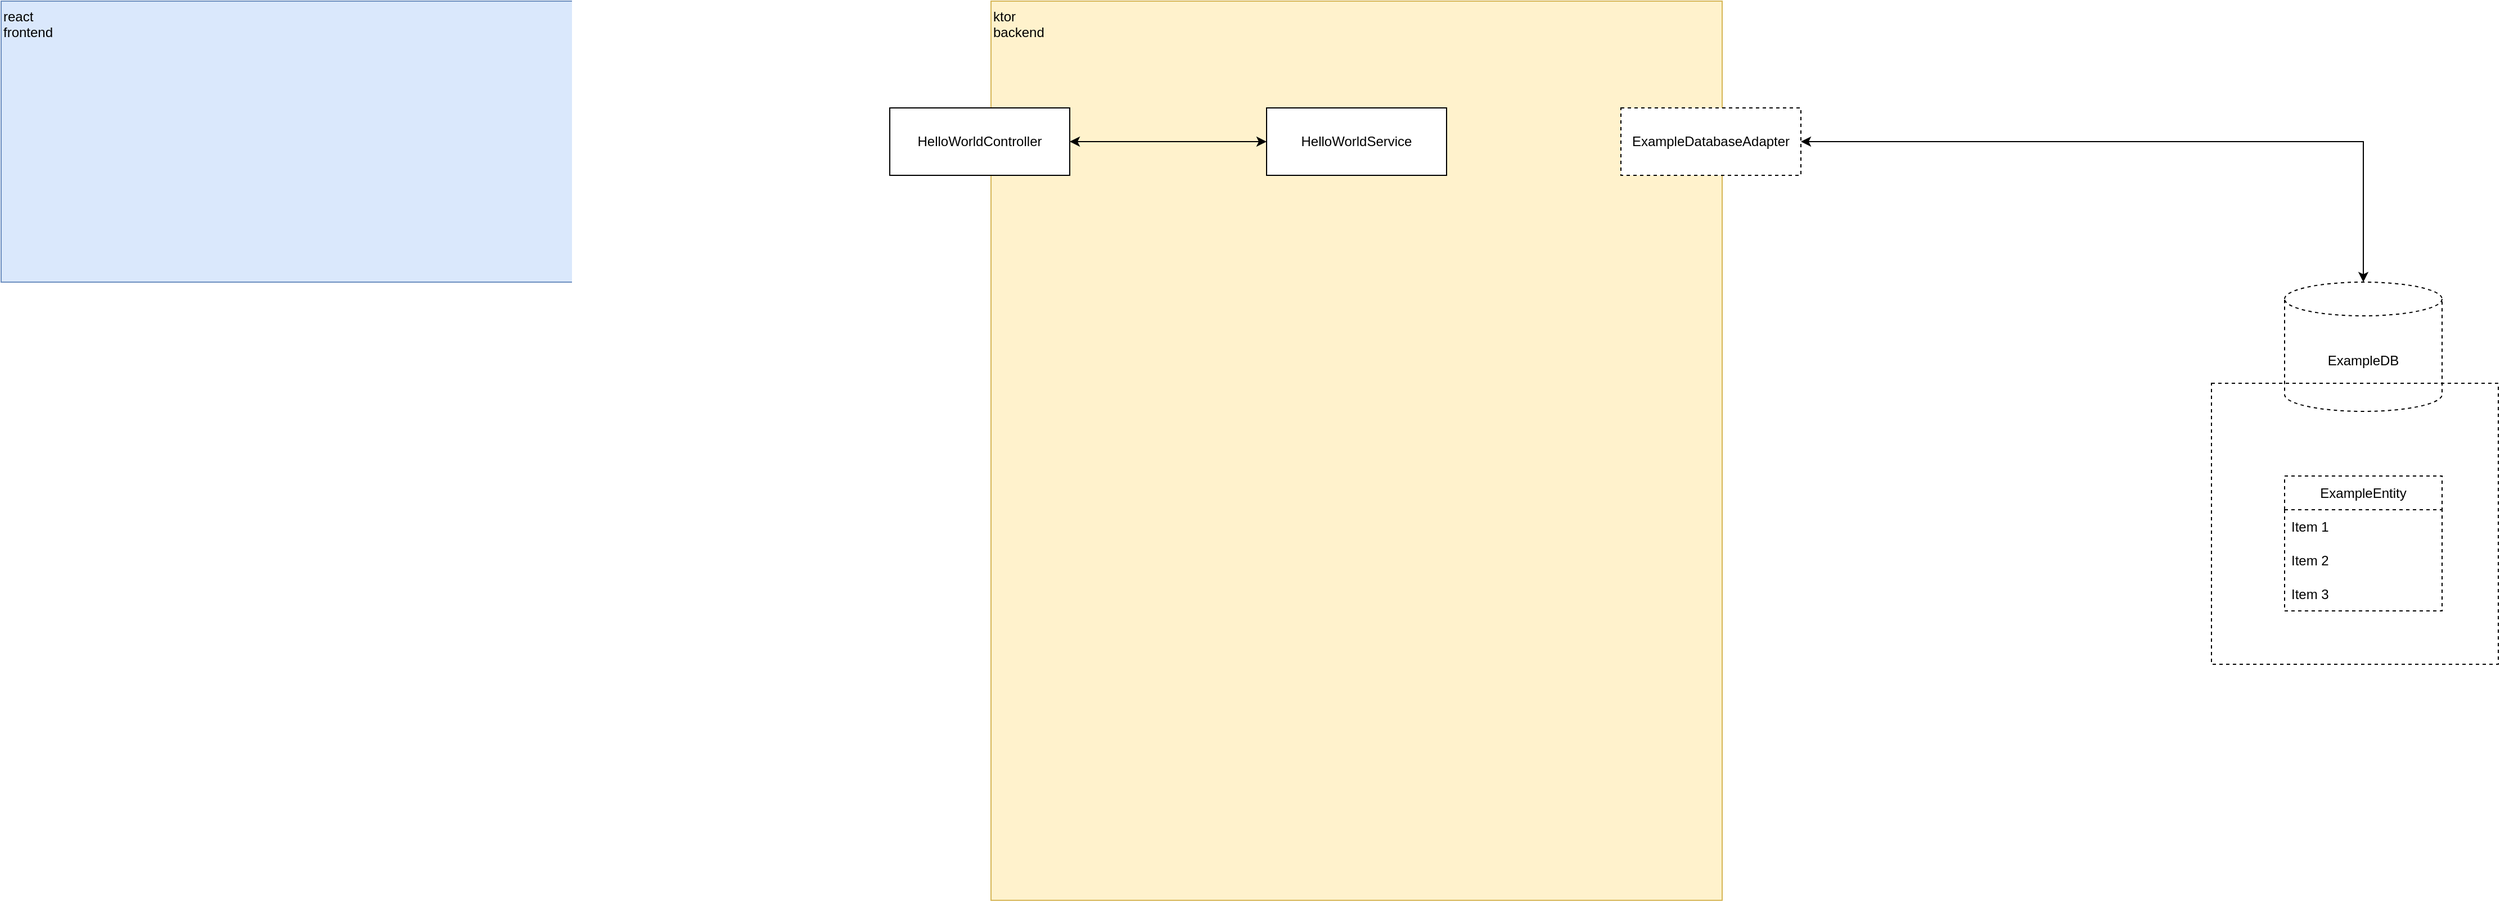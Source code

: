 <mxfile version="24.7.17">
  <diagram name="Page-1" id="0eHJ7MtMPAZvea-WposX">
    <mxGraphModel dx="2142" dy="1154" grid="1" gridSize="10" guides="1" tooltips="1" connect="1" arrows="1" fold="1" page="1" pageScale="1" pageWidth="850" pageHeight="1100" math="0" shadow="0">
      <root>
        <mxCell id="0" />
        <mxCell id="1" parent="0" />
        <mxCell id="KnRI6pCMRfKjTZJ7syq_-1" value="react&lt;br&gt;&lt;div align=&quot;left&quot;&gt;frontend&lt;/div&gt;" style="rounded=0;whiteSpace=wrap;html=1;align=left;horizontal=1;verticalAlign=top;fillColor=#dae8fc;strokeColor=#6c8ebf;" vertex="1" parent="1">
          <mxGeometry x="40" y="310" width="520" height="250" as="geometry" />
        </mxCell>
        <mxCell id="KnRI6pCMRfKjTZJ7syq_-2" value="ktor&lt;br&gt;backend" style="rounded=0;whiteSpace=wrap;html=1;verticalAlign=top;align=left;fillColor=#fff2cc;strokeColor=#d6b656;" vertex="1" parent="1">
          <mxGeometry x="920" y="310" width="650" height="800" as="geometry" />
        </mxCell>
        <mxCell id="KnRI6pCMRfKjTZJ7syq_-6" style="edgeStyle=orthogonalEdgeStyle;rounded=0;orthogonalLoop=1;jettySize=auto;html=1;startArrow=classic;startFill=1;" edge="1" parent="1" source="KnRI6pCMRfKjTZJ7syq_-3" target="KnRI6pCMRfKjTZJ7syq_-4">
          <mxGeometry relative="1" as="geometry" />
        </mxCell>
        <mxCell id="KnRI6pCMRfKjTZJ7syq_-3" value="HelloWorldController" style="rounded=0;whiteSpace=wrap;html=1;" vertex="1" parent="1">
          <mxGeometry x="830" y="405" width="160" height="60" as="geometry" />
        </mxCell>
        <mxCell id="KnRI6pCMRfKjTZJ7syq_-4" value="HelloWorldService" style="rounded=0;whiteSpace=wrap;html=1;" vertex="1" parent="1">
          <mxGeometry x="1165" y="405" width="160" height="60" as="geometry" />
        </mxCell>
        <mxCell id="KnRI6pCMRfKjTZJ7syq_-17" style="edgeStyle=orthogonalEdgeStyle;rounded=0;orthogonalLoop=1;jettySize=auto;html=1;startArrow=classic;startFill=1;" edge="1" parent="1" source="KnRI6pCMRfKjTZJ7syq_-7" target="KnRI6pCMRfKjTZJ7syq_-8">
          <mxGeometry relative="1" as="geometry" />
        </mxCell>
        <mxCell id="KnRI6pCMRfKjTZJ7syq_-7" value="ExampleDatabaseAdapter" style="rounded=0;whiteSpace=wrap;html=1;fillColor=default;dashed=1;" vertex="1" parent="1">
          <mxGeometry x="1480" y="405" width="160" height="60" as="geometry" />
        </mxCell>
        <mxCell id="KnRI6pCMRfKjTZJ7syq_-8" value="ExampleDB" style="shape=cylinder3;whiteSpace=wrap;html=1;boundedLbl=1;backgroundOutline=1;size=15;dashed=1;" vertex="1" parent="1">
          <mxGeometry x="2070" y="560" width="140" height="115" as="geometry" />
        </mxCell>
        <mxCell id="KnRI6pCMRfKjTZJ7syq_-10" value="ExampleEntity" style="swimlane;fontStyle=0;childLayout=stackLayout;horizontal=1;startSize=30;horizontalStack=0;resizeParent=1;resizeParentMax=0;resizeLast=0;collapsible=1;marginBottom=0;whiteSpace=wrap;html=1;dashed=1;" vertex="1" parent="1">
          <mxGeometry x="2070" y="732.5" width="140" height="120" as="geometry" />
        </mxCell>
        <mxCell id="KnRI6pCMRfKjTZJ7syq_-11" value="Item 1" style="text;strokeColor=none;fillColor=none;align=left;verticalAlign=middle;spacingLeft=4;spacingRight=4;overflow=hidden;points=[[0,0.5],[1,0.5]];portConstraint=eastwest;rotatable=0;whiteSpace=wrap;html=1;" vertex="1" parent="KnRI6pCMRfKjTZJ7syq_-10">
          <mxGeometry y="30" width="140" height="30" as="geometry" />
        </mxCell>
        <mxCell id="KnRI6pCMRfKjTZJ7syq_-12" value="Item 2" style="text;strokeColor=none;fillColor=none;align=left;verticalAlign=middle;spacingLeft=4;spacingRight=4;overflow=hidden;points=[[0,0.5],[1,0.5]];portConstraint=eastwest;rotatable=0;whiteSpace=wrap;html=1;" vertex="1" parent="KnRI6pCMRfKjTZJ7syq_-10">
          <mxGeometry y="60" width="140" height="30" as="geometry" />
        </mxCell>
        <mxCell id="KnRI6pCMRfKjTZJ7syq_-13" value="Item 3" style="text;strokeColor=none;fillColor=none;align=left;verticalAlign=middle;spacingLeft=4;spacingRight=4;overflow=hidden;points=[[0,0.5],[1,0.5]];portConstraint=eastwest;rotatable=0;whiteSpace=wrap;html=1;" vertex="1" parent="KnRI6pCMRfKjTZJ7syq_-10">
          <mxGeometry y="90" width="140" height="30" as="geometry" />
        </mxCell>
        <mxCell id="KnRI6pCMRfKjTZJ7syq_-16" value="" style="rounded=0;whiteSpace=wrap;html=1;fillColor=none;dashed=1;" vertex="1" parent="1">
          <mxGeometry x="2005" y="650" width="255" height="250" as="geometry" />
        </mxCell>
      </root>
    </mxGraphModel>
  </diagram>
</mxfile>
